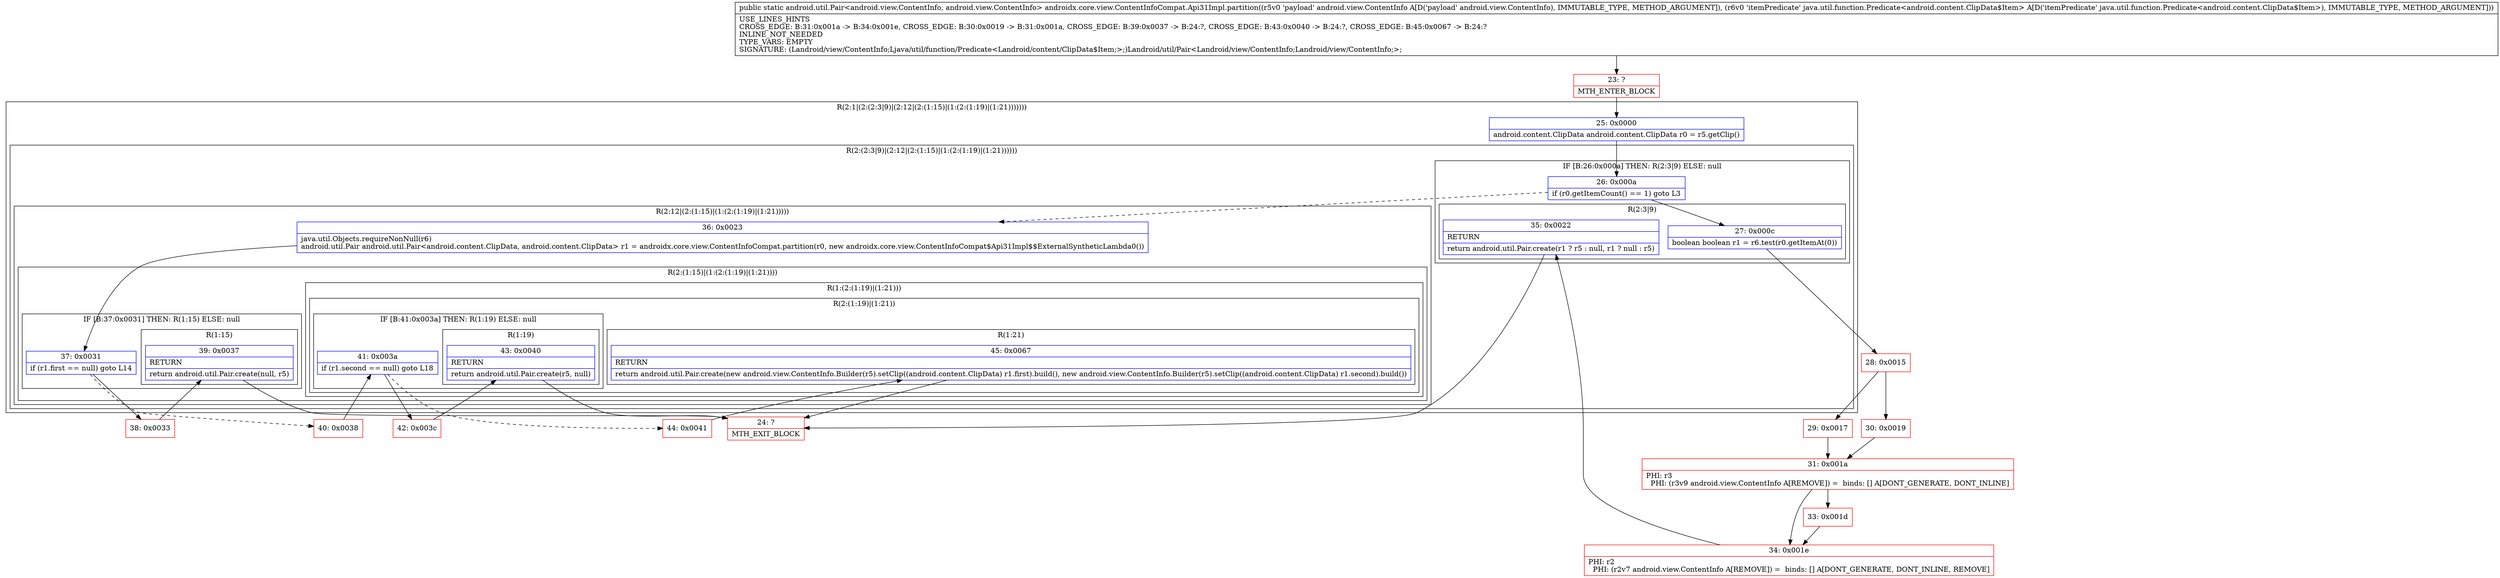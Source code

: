 digraph "CFG forandroidx.core.view.ContentInfoCompat.Api31Impl.partition(Landroid\/view\/ContentInfo;Ljava\/util\/function\/Predicate;)Landroid\/util\/Pair;" {
subgraph cluster_Region_300356979 {
label = "R(2:1|(2:(2:3|9)|(2:12|(2:(1:15)|(1:(2:(1:19)|(1:21)))))))";
node [shape=record,color=blue];
Node_25 [shape=record,label="{25\:\ 0x0000|android.content.ClipData android.content.ClipData r0 = r5.getClip()\l}"];
subgraph cluster_Region_165471832 {
label = "R(2:(2:3|9)|(2:12|(2:(1:15)|(1:(2:(1:19)|(1:21))))))";
node [shape=record,color=blue];
subgraph cluster_IfRegion_974931961 {
label = "IF [B:26:0x000a] THEN: R(2:3|9) ELSE: null";
node [shape=record,color=blue];
Node_26 [shape=record,label="{26\:\ 0x000a|if (r0.getItemCount() == 1) goto L3\l}"];
subgraph cluster_Region_1845729939 {
label = "R(2:3|9)";
node [shape=record,color=blue];
Node_27 [shape=record,label="{27\:\ 0x000c|boolean boolean r1 = r6.test(r0.getItemAt(0))\l}"];
Node_35 [shape=record,label="{35\:\ 0x0022|RETURN\l|return android.util.Pair.create(r1 ? r5 : null, r1 ? null : r5)\l}"];
}
}
subgraph cluster_Region_147508160 {
label = "R(2:12|(2:(1:15)|(1:(2:(1:19)|(1:21)))))";
node [shape=record,color=blue];
Node_36 [shape=record,label="{36\:\ 0x0023|java.util.Objects.requireNonNull(r6)\landroid.util.Pair android.util.Pair\<android.content.ClipData, android.content.ClipData\> r1 = androidx.core.view.ContentInfoCompat.partition(r0, new androidx.core.view.ContentInfoCompat$Api31Impl$$ExternalSyntheticLambda0())\l}"];
subgraph cluster_Region_708362603 {
label = "R(2:(1:15)|(1:(2:(1:19)|(1:21))))";
node [shape=record,color=blue];
subgraph cluster_IfRegion_565123879 {
label = "IF [B:37:0x0031] THEN: R(1:15) ELSE: null";
node [shape=record,color=blue];
Node_37 [shape=record,label="{37\:\ 0x0031|if (r1.first == null) goto L14\l}"];
subgraph cluster_Region_1768749923 {
label = "R(1:15)";
node [shape=record,color=blue];
Node_39 [shape=record,label="{39\:\ 0x0037|RETURN\l|return android.util.Pair.create(null, r5)\l}"];
}
}
subgraph cluster_Region_1466925056 {
label = "R(1:(2:(1:19)|(1:21)))";
node [shape=record,color=blue];
subgraph cluster_Region_971985555 {
label = "R(2:(1:19)|(1:21))";
node [shape=record,color=blue];
subgraph cluster_IfRegion_2043978596 {
label = "IF [B:41:0x003a] THEN: R(1:19) ELSE: null";
node [shape=record,color=blue];
Node_41 [shape=record,label="{41\:\ 0x003a|if (r1.second == null) goto L18\l}"];
subgraph cluster_Region_1437658972 {
label = "R(1:19)";
node [shape=record,color=blue];
Node_43 [shape=record,label="{43\:\ 0x0040|RETURN\l|return android.util.Pair.create(r5, null)\l}"];
}
}
subgraph cluster_Region_191982031 {
label = "R(1:21)";
node [shape=record,color=blue];
Node_45 [shape=record,label="{45\:\ 0x0067|RETURN\l|return android.util.Pair.create(new android.view.ContentInfo.Builder(r5).setClip((android.content.ClipData) r1.first).build(), new android.view.ContentInfo.Builder(r5).setClip((android.content.ClipData) r1.second).build())\l}"];
}
}
}
}
}
}
}
Node_23 [shape=record,color=red,label="{23\:\ ?|MTH_ENTER_BLOCK\l}"];
Node_28 [shape=record,color=red,label="{28\:\ 0x0015}"];
Node_29 [shape=record,color=red,label="{29\:\ 0x0017}"];
Node_31 [shape=record,color=red,label="{31\:\ 0x001a|PHI: r3 \l  PHI: (r3v9 android.view.ContentInfo A[REMOVE]) =  binds: [] A[DONT_GENERATE, DONT_INLINE]\l}"];
Node_33 [shape=record,color=red,label="{33\:\ 0x001d}"];
Node_34 [shape=record,color=red,label="{34\:\ 0x001e|PHI: r2 \l  PHI: (r2v7 android.view.ContentInfo A[REMOVE]) =  binds: [] A[DONT_GENERATE, DONT_INLINE, REMOVE]\l}"];
Node_24 [shape=record,color=red,label="{24\:\ ?|MTH_EXIT_BLOCK\l}"];
Node_30 [shape=record,color=red,label="{30\:\ 0x0019}"];
Node_38 [shape=record,color=red,label="{38\:\ 0x0033}"];
Node_40 [shape=record,color=red,label="{40\:\ 0x0038}"];
Node_42 [shape=record,color=red,label="{42\:\ 0x003c}"];
Node_44 [shape=record,color=red,label="{44\:\ 0x0041}"];
MethodNode[shape=record,label="{public static android.util.Pair\<android.view.ContentInfo, android.view.ContentInfo\> androidx.core.view.ContentInfoCompat.Api31Impl.partition((r5v0 'payload' android.view.ContentInfo A[D('payload' android.view.ContentInfo), IMMUTABLE_TYPE, METHOD_ARGUMENT]), (r6v0 'itemPredicate' java.util.function.Predicate\<android.content.ClipData$Item\> A[D('itemPredicate' java.util.function.Predicate\<android.content.ClipData$Item\>), IMMUTABLE_TYPE, METHOD_ARGUMENT]))  | USE_LINES_HINTS\lCROSS_EDGE: B:31:0x001a \-\> B:34:0x001e, CROSS_EDGE: B:30:0x0019 \-\> B:31:0x001a, CROSS_EDGE: B:39:0x0037 \-\> B:24:?, CROSS_EDGE: B:43:0x0040 \-\> B:24:?, CROSS_EDGE: B:45:0x0067 \-\> B:24:?\lINLINE_NOT_NEEDED\lTYPE_VARS: EMPTY\lSIGNATURE: (Landroid\/view\/ContentInfo;Ljava\/util\/function\/Predicate\<Landroid\/content\/ClipData$Item;\>;)Landroid\/util\/Pair\<Landroid\/view\/ContentInfo;Landroid\/view\/ContentInfo;\>;\l}"];
MethodNode -> Node_23;Node_25 -> Node_26;
Node_26 -> Node_27;
Node_26 -> Node_36[style=dashed];
Node_27 -> Node_28;
Node_35 -> Node_24;
Node_36 -> Node_37;
Node_37 -> Node_38;
Node_37 -> Node_40[style=dashed];
Node_39 -> Node_24;
Node_41 -> Node_42;
Node_41 -> Node_44[style=dashed];
Node_43 -> Node_24;
Node_45 -> Node_24;
Node_23 -> Node_25;
Node_28 -> Node_29;
Node_28 -> Node_30;
Node_29 -> Node_31;
Node_31 -> Node_33;
Node_31 -> Node_34;
Node_33 -> Node_34;
Node_34 -> Node_35;
Node_30 -> Node_31;
Node_38 -> Node_39;
Node_40 -> Node_41;
Node_42 -> Node_43;
Node_44 -> Node_45;
}

